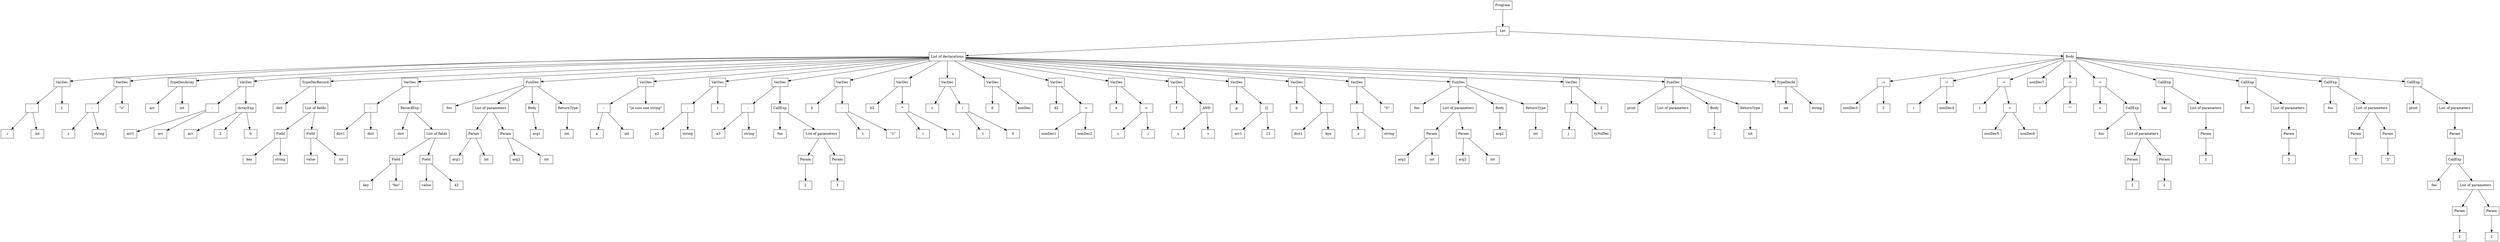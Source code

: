 digraph "ast"{

	nodesep=1;
	ranksep=1;

	N1 [label="Let", shape="box"];
	N2 [label="List of declarations", shape="box"];
	N3 [label="VarDec", shape="box"];
	N4 [label=":", shape="box"];
	N5 [label="i", shape="box"];
	N6 [label="int", shape="box"];
	N7 [label="1", shape="box"];
	N8 [label="VarDec", shape="box"];
	N9 [label=":", shape="box"];
	N10 [label="s", shape="box"];
	N11 [label="string", shape="box"];
	N12 [label="\"s\"", shape="box"];
	N13 [label="TypeDecArray", shape="box"];
	N14 [label="arr", shape="box"];
	N15 [label="int", shape="box"];
	N16 [label="VarDec", shape="box"];
	N17 [label=":", shape="box"];
	N18 [label="arr1", shape="box"];
	N19 [label="arr", shape="box"];
	N20 [label="ArrayExp", shape="box"];
	N21 [label="arr", shape="box"];
	N22 [label="2", shape="box"];
	N23 [label="0", shape="box"];
	N24 [label="TypeDecRecord", shape="box"];
	N25 [label="dict", shape="box"];
	N26 [label="List of fields", shape="box"];
	N27 [label="key", shape="box"];
	N28 [label="string", shape="box"];
	N29 [label="Field", shape="box"];
	N30 [label="value", shape="box"];
	N31 [label="int", shape="box"];
	N32 [label="Field", shape="box"];
	N33 [label="VarDec", shape="box"];
	N34 [label=":", shape="box"];
	N35 [label="dict1", shape="box"];
	N36 [label="dict", shape="box"];
	N37 [label="RecordExp", shape="box"];
	N38 [label="dict", shape="box"];
	N39 [label="List of fields", shape="box"];
	N40 [label="key", shape="box"];
	N41 [label="\"foo\"", shape="box"];
	N42 [label="Field", shape="box"];
	N43 [label="value", shape="box"];
	N44 [label="42", shape="box"];
	N45 [label="Field", shape="box"];
	N46 [label="FunDec", shape="box"];
	N47 [label="foo", shape="box"];
	N48 [label="List of parameters", shape="box"];
	N49 [label="arg1", shape="box"];
	N50 [label="int", shape="box"];
	N51 [label="Param", shape="box"];
	N52 [label="arg2", shape="box"];
	N53 [label="int", shape="box"];
	N54 [label="Param", shape="box"];
	N55 [label="Body", shape="box"];
	N56 [label="arg1", shape="box"];
	N57 [label="ReturnType", shape="box"];
	N58 [label="int", shape="box"];
	N59 [label="VarDec", shape="box"];
	N60 [label=":", shape="box"];
	N61 [label="a", shape="box"];
	N62 [label="int", shape="box"];
	N63 [label="\"je suis une string\"", shape="box"];
	N64 [label="VarDec", shape="box"];
	N65 [label=":", shape="box"];
	N66 [label="a2", shape="box"];
	N67 [label="string", shape="box"];
	N68 [label="i", shape="box"];
	N69 [label="VarDec", shape="box"];
	N70 [label=":", shape="box"];
	N71 [label="a3", shape="box"];
	N72 [label="string", shape="box"];
	N73 [label="CallExp", shape="box"];
	N74 [label="foo", shape="box"];
	N75 [label="List of parameters", shape="box"];
	N76 [label="2", shape="box"];
	N77 [label="Param", shape="box"];
	N78 [label="3", shape="box"];
	N79 [label="Param", shape="box"];
	N80 [label="VarDec", shape="box"];
	N81 [label="b", shape="box"];
	N82 [label="-", shape="box"];
	N83 [label="1", shape="box"];
	N84 [label="\"1\"", shape="box"];
	N85 [label="VarDec", shape="box"];
	N86 [label="b2", shape="box"];
	N87 [label="*", shape="box"];
	N88 [label="i", shape="box"];
	N89 [label="s", shape="box"];
	N90 [label="VarDec", shape="box"];
	N91 [label="c", shape="box"];
	N92 [label="/", shape="box"];
	N93 [label="1", shape="box"];
	N94 [label="0", shape="box"];
	N95 [label="VarDec", shape="box"];
	N96 [label="d", shape="box"];
	N97 [label="nonDec", shape="box"];
	N98 [label="VarDec", shape="box"];
	N99 [label="d2", shape="box"];
	N100 [label="+", shape="box"];
	N101 [label="nonDec1", shape="box"];
	N102 [label="nonDec2", shape="box"];
	N103 [label="VarDec", shape="box"];
	N104 [label="e", shape="box"];
	N105 [label=">", shape="box"];
	N106 [label="s", shape="box"];
	N107 [label="i", shape="box"];
	N108 [label="VarDec", shape="box"];
	N109 [label="f", shape="box"];
	N110 [label="AND", shape="box"];
	N111 [label="s", shape="box"];
	N112 [label="s", shape="box"];
	N113 [label="VarDec", shape="box"];
	N114 [label="g", shape="box"];
	N115 [label="[]", shape="box"];
	N116 [label="arr1", shape="box"];
	N117 [label="12", shape="box"];
	N118 [label="VarDec", shape="box"];
	N119 [label="h", shape="box"];
	N120 [label=".", shape="box"];
	N121 [label="dict1", shape="box"];
	N122 [label="kye", shape="box"];
	N123 [label="VarDec", shape="box"];
	N124 [label=":", shape="box"];
	N125 [label="s", shape="box"];
	N126 [label="string", shape="box"];
	N127 [label="\"S\"", shape="box"];
	N128 [label="FunDec", shape="box"];
	N129 [label="foo", shape="box"];
	N130 [label="List of parameters", shape="box"];
	N131 [label="arg1", shape="box"];
	N132 [label="int", shape="box"];
	N133 [label="Param", shape="box"];
	N134 [label="arg2", shape="box"];
	N135 [label="int", shape="box"];
	N136 [label="Param", shape="box"];
	N137 [label="Body", shape="box"];
	N138 [label="arg2", shape="box"];
	N139 [label="ReturnType", shape="box"];
	N140 [label="int", shape="box"];
	N141 [label="VarDec", shape="box"];
	N142 [label=":", shape="box"];
	N143 [label="j", shape="box"];
	N144 [label="tyNoDec", shape="box"];
	N145 [label="2", shape="box"];
	N146 [label="FunDec", shape="box"];
	N147 [label="print", shape="box"];
	N148 [label="List of parameters", shape="box"];
	N149 [label="Body", shape="box"];
	N150 [label="2", shape="box"];
	N151 [label="ReturnType", shape="box"];
	N152 [label="int", shape="box"];
	N153 [label="TypeDecId", shape="box"];
	N154 [label="int", shape="box"];
	N155 [label="string", shape="box"];
	N156 [label="Body", shape="box"];
	N157 [label=":=", shape="box"];
	N158 [label="nonDec3", shape="box"];
	N159 [label="2", shape="box"];
	N160 [label=":=", shape="box"];
	N161 [label="i", shape="box"];
	N162 [label="nonDec4", shape="box"];
	N163 [label=":=", shape="box"];
	N164 [label="i", shape="box"];
	N165 [label="+", shape="box"];
	N166 [label="nonDec5", shape="box"];
	N167 [label="nonDec6", shape="box"];
	N168 [label="nonDec7", shape="box"];
	N169 [label=":=", shape="box"];
	N170 [label="i", shape="box"];
	N171 [label="\"\"", shape="box"];
	N172 [label=":=", shape="box"];
	N173 [label="s", shape="box"];
	N174 [label="CallExp", shape="box"];
	N175 [label="foo", shape="box"];
	N176 [label="List of parameters", shape="box"];
	N177 [label="2", shape="box"];
	N178 [label="Param", shape="box"];
	N179 [label="2", shape="box"];
	N180 [label="Param", shape="box"];
	N181 [label="CallExp", shape="box"];
	N182 [label="bar", shape="box"];
	N183 [label="List of parameters", shape="box"];
	N184 [label="2", shape="box"];
	N185 [label="Param", shape="box"];
	N186 [label="CallExp", shape="box"];
	N187 [label="foo", shape="box"];
	N188 [label="List of parameters", shape="box"];
	N189 [label="2", shape="box"];
	N190 [label="Param", shape="box"];
	N191 [label="CallExp", shape="box"];
	N192 [label="foo", shape="box"];
	N193 [label="List of parameters", shape="box"];
	N194 [label="\"1\"", shape="box"];
	N195 [label="Param", shape="box"];
	N196 [label="\"2\"", shape="box"];
	N197 [label="Param", shape="box"];
	N198 [label="CallExp", shape="box"];
	N199 [label="print", shape="box"];
	N200 [label="List of parameters", shape="box"];
	N201 [label="CallExp", shape="box"];
	N202 [label="foo", shape="box"];
	N203 [label="List of parameters", shape="box"];
	N204 [label="2", shape="box"];
	N205 [label="Param", shape="box"];
	N206 [label="2", shape="box"];
	N207 [label="Param", shape="box"];
	N208 [label="Param", shape="box"];
	N0 [label="Program", shape="box"];

	N1 -> N2; 
	N4 -> N5; 
	N4 -> N6; 
	N3 -> N4; 
	N3 -> N7; 
	N2 -> N3; 
	N9 -> N10; 
	N9 -> N11; 
	N8 -> N9; 
	N8 -> N12; 
	N2 -> N8; 
	N13 -> N14; 
	N13 -> N15; 
	N2 -> N13; 
	N17 -> N18; 
	N17 -> N19; 
	N20 -> N21; 
	N20 -> N22; 
	N20 -> N23; 
	N16 -> N17; 
	N16 -> N20; 
	N2 -> N16; 
	N29 -> N27; 
	N29 -> N28; 
	N26 -> N29; 
	N32 -> N30; 
	N32 -> N31; 
	N26 -> N32; 
	N24 -> N25; 
	N24 -> N26; 
	N2 -> N24; 
	N34 -> N35; 
	N34 -> N36; 
	N37 -> N38; 
	N42 -> N40; 
	N42 -> N41; 
	N39 -> N42; 
	N45 -> N43; 
	N45 -> N44; 
	N39 -> N45; 
	N37 -> N39; 
	N33 -> N34; 
	N33 -> N37; 
	N2 -> N33; 
	N51 -> N49; 
	N51 -> N50; 
	N48 -> N51; 
	N54 -> N52; 
	N54 -> N53; 
	N48 -> N54; 
	N46 -> N47; 
	N46 -> N48; 
	N46 -> N55; 
	N55 -> N56; 
	N46 -> N57; 
	N57 -> N58; 
	N2 -> N46; 
	N60 -> N61; 
	N60 -> N62; 
	N59 -> N60; 
	N59 -> N63; 
	N2 -> N59; 
	N65 -> N66; 
	N65 -> N67; 
	N64 -> N65; 
	N64 -> N68; 
	N2 -> N64; 
	N70 -> N71; 
	N70 -> N72; 
	N73 -> N74; 
	N77 -> N76; 
	N75 -> N77; 
	N79 -> N78; 
	N75 -> N79; 
	N73 -> N75; 
	N69 -> N70; 
	N69 -> N73; 
	N2 -> N69; 
	N82 -> N83; 
	N82 -> N84; 
	N80 -> N81; 
	N80 -> N82; 
	N2 -> N80; 
	N87 -> N88; 
	N87 -> N89; 
	N85 -> N86; 
	N85 -> N87; 
	N2 -> N85; 
	N92 -> N93; 
	N92 -> N94; 
	N90 -> N91; 
	N90 -> N92; 
	N2 -> N90; 
	N95 -> N96; 
	N95 -> N97; 
	N2 -> N95; 
	N100 -> N101; 
	N100 -> N102; 
	N98 -> N99; 
	N98 -> N100; 
	N2 -> N98; 
	N105 -> N106; 
	N105 -> N107; 
	N103 -> N104; 
	N103 -> N105; 
	N2 -> N103; 
	N110 -> N111; 
	N110 -> N112; 
	N108 -> N109; 
	N108 -> N110; 
	N2 -> N108; 
	N115 -> N116; 
	N115 -> N117; 
	N113 -> N114; 
	N113 -> N115; 
	N2 -> N113; 
	N120 -> N121; 
	N120 -> N122; 
	N118 -> N119; 
	N118 -> N120; 
	N2 -> N118; 
	N124 -> N125; 
	N124 -> N126; 
	N123 -> N124; 
	N123 -> N127; 
	N2 -> N123; 
	N133 -> N131; 
	N133 -> N132; 
	N130 -> N133; 
	N136 -> N134; 
	N136 -> N135; 
	N130 -> N136; 
	N128 -> N129; 
	N128 -> N130; 
	N128 -> N137; 
	N137 -> N138; 
	N128 -> N139; 
	N139 -> N140; 
	N2 -> N128; 
	N142 -> N143; 
	N142 -> N144; 
	N141 -> N142; 
	N141 -> N145; 
	N2 -> N141; 
	N146 -> N147; 
	N146 -> N148; 
	N146 -> N149; 
	N149 -> N150; 
	N146 -> N151; 
	N151 -> N152; 
	N2 -> N146; 
	N153 -> N154; 
	N153 -> N155; 
	N2 -> N153; 
	N1 -> N156; 
	N157 -> N158; 
	N157 -> N159; 
	N156 -> N157; 
	N160 -> N161; 
	N160 -> N162; 
	N156 -> N160; 
	N163 -> N164; 
	N165 -> N166; 
	N165 -> N167; 
	N163 -> N165; 
	N156 -> N163; 
	N156 -> N168; 
	N169 -> N170; 
	N169 -> N171; 
	N156 -> N169; 
	N172 -> N173; 
	N174 -> N175; 
	N178 -> N177; 
	N176 -> N178; 
	N180 -> N179; 
	N176 -> N180; 
	N174 -> N176; 
	N172 -> N174; 
	N156 -> N172; 
	N181 -> N182; 
	N185 -> N184; 
	N183 -> N185; 
	N181 -> N183; 
	N156 -> N181; 
	N186 -> N187; 
	N190 -> N189; 
	N188 -> N190; 
	N186 -> N188; 
	N156 -> N186; 
	N191 -> N192; 
	N195 -> N194; 
	N193 -> N195; 
	N197 -> N196; 
	N193 -> N197; 
	N191 -> N193; 
	N156 -> N191; 
	N198 -> N199; 
	N201 -> N202; 
	N205 -> N204; 
	N203 -> N205; 
	N207 -> N206; 
	N203 -> N207; 
	N201 -> N203; 
	N208 -> N201; 
	N200 -> N208; 
	N198 -> N200; 
	N156 -> N198; 
	N0 -> N1; 
}